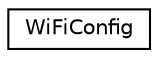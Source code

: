 digraph "Gráfico de Hierarquia de Classes"
{
 // LATEX_PDF_SIZE
  edge [fontname="Helvetica",fontsize="10",labelfontname="Helvetica",labelfontsize="10"];
  node [fontname="Helvetica",fontsize="10",shape=record];
  rankdir="LR";
  Node0 [label="WiFiConfig",height=0.2,width=0.4,color="black", fillcolor="white", style="filled",URL="$structWiFiConfig.html",tooltip=" "];
}
